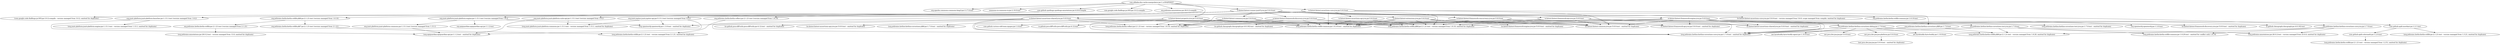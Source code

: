 digraph library {
	"com.alibaba:dns-cache-manipulator:jar:1.x-SNAPSHOT" -> "org.apache.commons:commons-lang3:jar:3.17.0:test" ; 
	"com.alibaba:dns-cache-manipulator:jar:1.x-SNAPSHOT" -> "commons-io:commons-io:jar:2.19.0:test" ; 
	"com.alibaba:dns-cache-manipulator:jar:1.x-SNAPSHOT" -> "com.github.spotbugs:spotbugs-annotations:jar:4.8.6:compile" ; 
	"com.alibaba:dns-cache-manipulator:jar:1.x-SNAPSHOT" -> "com.google.code.findbugs:jsr305:jar:3.0.2:compile" ; 
	"com.alibaba:dns-cache-manipulator:jar:1.x-SNAPSHOT" -> "org.jetbrains:annotations:jar:26.0.2:compile" ; 
	"com.alibaba:dns-cache-manipulator:jar:1.x-SNAPSHOT" -> "io.kotest:kotest-runner-junit5-jvm:jar:5.8.0:test" ; 
	"com.alibaba:dns-cache-manipulator:jar:1.x-SNAPSHOT" -> "io.kotest:kotest-assertions-core-jvm:jar:5.8.0:test" ; 
	"com.alibaba:dns-cache-manipulator:jar:1.x-SNAPSHOT" -> "io.kotest:kotest-property-jvm:jar:5.8.0:test" ; 
	"com.github.spotbugs:spotbugs-annotations:jar:4.8.6:compile" -> "(com.google.code.findbugs:jsr305:jar:3.0.2:compile - version managed from 3.0.2; omitted for duplicate)" ; 
	"io.kotest:kotest-runner-junit5-jvm:jar:5.8.0:test" -> "io.kotest:kotest-framework-api-jvm:jar:5.8.0:test" ; 
	"io.kotest:kotest-runner-junit5-jvm:jar:5.8.0:test" -> "io.kotest:kotest-common-jvm:jar:5.8.0:test" ; 
	"io.kotest:kotest-runner-junit5-jvm:jar:5.8.0:test" -> "io.kotest:kotest-framework-engine-jvm:jar:5.8.0:test" ; 
	"io.kotest:kotest-runner-junit5-jvm:jar:5.8.0:test" -> "io.kotest:kotest-framework-discovery-jvm:jar:5.8.0:test" ; 
	"io.kotest:kotest-runner-junit5-jvm:jar:5.8.0:test" -> "(io.kotest:kotest-assertions-core-jvm:jar:5.8.0:test - version managed from 5.8.0; scope managed from compile; omitted for duplicate)" ; 
	"io.kotest:kotest-runner-junit5-jvm:jar:5.8.0:test" -> "io.kotest:kotest-extensions-jvm:jar:5.8.0:test" ; 
	"io.kotest:kotest-runner-junit5-jvm:jar:5.8.0:test" -> "io.kotest:kotest-framework-concurrency-jvm:jar:5.8.0:test" ; 
	"io.kotest:kotest-runner-junit5-jvm:jar:5.8.0:test" -> "org.jetbrains.kotlinx:kotlinx-coroutines-core-jvm:jar:1.7.0:test" ; 
	"io.kotest:kotest-runner-junit5-jvm:jar:5.8.0:test" -> "org.junit.platform:junit-platform-engine:jar:1.13.1:test (version managed from 1.8.2)" ; 
	"io.kotest:kotest-runner-junit5-jvm:jar:5.8.0:test" -> "org.junit.platform:junit-platform-suite-api:jar:1.13.1:test (version managed from 1.8.2)" ; 
	"io.kotest:kotest-runner-junit5-jvm:jar:5.8.0:test" -> "org.junit.platform:junit-platform-launcher:jar:1.13.1:test (version managed from 1.8.2)" ; 
	"io.kotest:kotest-runner-junit5-jvm:jar:5.8.0:test" -> "org.junit.jupiter:junit-jupiter-api:jar:5.13.1:test (version managed from 5.8.2)" ; 
	"io.kotest:kotest-runner-junit5-jvm:jar:5.8.0:test" -> "org.jetbrains.kotlin:kotlin-stdlib-jdk8:jar:2.1.21:test (version managed from 1.8.10)" ; 
	"io.kotest:kotest-runner-junit5-jvm:jar:5.8.0:test" -> "org.jetbrains.kotlin:kotlin-stdlib-common:jar:1.8.10:test" ; 
	"io.kotest:kotest-runner-junit5-jvm:jar:5.8.0:test" -> "org.jetbrains.kotlin:kotlin-reflect:jar:2.1.21:test (version managed from 1.8.10)" ; 
	"io.kotest:kotest-framework-api-jvm:jar:5.8.0:test" -> "(org.jetbrains.kotlin:kotlin-stdlib-jdk8:jar:2.1.21:test - version managed from 1.8.10; omitted for duplicate)" ; 
	"io.kotest:kotest-framework-api-jvm:jar:5.8.0:test" -> "(org.jetbrains.kotlinx:kotlinx-coroutines-core-jvm:jar:1.7.0:test - omitted for duplicate)" ; 
	"io.kotest:kotest-framework-api-jvm:jar:5.8.0:test" -> "(io.kotest:kotest-assertions-shared-jvm:jar:5.8.0:test - omitted for duplicate)" ; 
	"io.kotest:kotest-framework-api-jvm:jar:5.8.0:test" -> "(io.kotest:kotest-common-jvm:jar:5.8.0:test - omitted for duplicate)" ; 
	"io.kotest:kotest-framework-api-jvm:jar:5.8.0:test" -> "org.jetbrains.kotlinx:kotlinx-coroutines-test-jvm:jar:1.7.0:test" ; 
	"io.kotest:kotest-framework-api-jvm:jar:5.8.0:test" -> "(org.jetbrains.kotlin:kotlin-stdlib-common:jar:1.8.10:test - omitted for duplicate)" ; 
	"io.kotest:kotest-framework-api-jvm:jar:5.8.0:test" -> "(org.jetbrains.kotlin:kotlin-reflect:jar:2.1.21:test - version managed from 1.8.10; omitted for duplicate)" ; 
	"org.jetbrains.kotlinx:kotlinx-coroutines-test-jvm:jar:1.7.0:test" -> "(org.jetbrains:annotations:jar:26.0.2:test - version managed from 23.0.0; omitted for duplicate)" ; 
	"org.jetbrains.kotlinx:kotlinx-coroutines-test-jvm:jar:1.7.0:test" -> "(org.jetbrains.kotlin:kotlin-stdlib-jdk8:jar:2.1.21:test - version managed from 1.8.20; omitted for duplicate)" ; 
	"org.jetbrains.kotlinx:kotlinx-coroutines-test-jvm:jar:1.7.0:test" -> "(org.jetbrains.kotlinx:kotlinx-coroutines-core-jvm:jar:1.7.0:test - omitted for duplicate)" ; 
	"org.jetbrains.kotlinx:kotlinx-coroutines-test-jvm:jar:1.7.0:test" -> "(org.jetbrains.kotlin:kotlin-stdlib-common:jar:1.8.20:test - omitted for conflict with 1.8.10)" ; 
	"io.kotest:kotest-common-jvm:jar:5.8.0:test" -> "(org.jetbrains.kotlin:kotlin-stdlib-jdk8:jar:2.1.21:test - version managed from 1.8.10; omitted for duplicate)" ; 
	"io.kotest:kotest-common-jvm:jar:5.8.0:test" -> "(org.jetbrains.kotlin:kotlin-stdlib-common:jar:1.8.10:test - omitted for duplicate)" ; 
	"io.kotest:kotest-common-jvm:jar:5.8.0:test" -> "(org.jetbrains.kotlin:kotlin-reflect:jar:2.1.21:test - version managed from 1.8.10; omitted for duplicate)" ; 
	"io.kotest:kotest-common-jvm:jar:5.8.0:test" -> "(org.jetbrains.kotlinx:kotlinx-coroutines-core-jvm:jar:1.7.0:test - omitted for duplicate)" ; 
	"io.kotest:kotest-framework-engine-jvm:jar:5.8.0:test" -> "io.github.classgraph:classgraph:jar:4.8.162:test" ; 
	"io.kotest:kotest-framework-engine-jvm:jar:5.8.0:test" -> "(io.kotest:kotest-framework-discovery-jvm:jar:5.8.0:test - omitted for duplicate)" ; 
	"io.kotest:kotest-framework-engine-jvm:jar:5.8.0:test" -> "com.github.ajalt:mordant:jar:1.2.1:test" ; 
	"io.kotest:kotest-framework-engine-jvm:jar:5.8.0:test" -> "(org.jetbrains.kotlin:kotlin-stdlib-jdk8:jar:2.1.21:test - version managed from 1.8.10; omitted for duplicate)" ; 
	"io.kotest:kotest-framework-engine-jvm:jar:5.8.0:test" -> "(io.kotest:kotest-assertions-shared-jvm:jar:5.8.0:test - omitted for duplicate)" ; 
	"io.kotest:kotest-framework-engine-jvm:jar:5.8.0:test" -> "(io.kotest:kotest-common-jvm:jar:5.8.0:test - omitted for duplicate)" ; 
	"io.kotest:kotest-framework-engine-jvm:jar:5.8.0:test" -> "(io.kotest:kotest-framework-api-jvm:jar:5.8.0:test - omitted for duplicate)" ; 
	"io.kotest:kotest-framework-engine-jvm:jar:5.8.0:test" -> "(org.jetbrains.kotlin:kotlin-stdlib-common:jar:1.8.10:test - omitted for duplicate)" ; 
	"io.kotest:kotest-framework-engine-jvm:jar:5.8.0:test" -> "(org.jetbrains.kotlinx:kotlinx-coroutines-test-jvm:jar:1.7.0:test - omitted for duplicate)" ; 
	"io.kotest:kotest-framework-engine-jvm:jar:5.8.0:test" -> "org.opentest4j:opentest4j:jar:1.3.0:test" ; 
	"io.kotest:kotest-framework-engine-jvm:jar:5.8.0:test" -> "(org.jetbrains.kotlin:kotlin-reflect:jar:2.1.21:test - version managed from 1.8.10; omitted for duplicate)" ; 
	"io.kotest:kotest-framework-engine-jvm:jar:5.8.0:test" -> "org.jetbrains.kotlinx:kotlinx-coroutines-debug:jar:1.7.0:test" ; 
	"io.kotest:kotest-framework-engine-jvm:jar:5.8.0:test" -> "(org.jetbrains.kotlinx:kotlinx-coroutines-core-jvm:jar:1.7.0:test - omitted for duplicate)" ; 
	"com.github.ajalt:mordant:jar:1.2.1:test" -> "(org.jetbrains.kotlin:kotlin-stdlib:jar:2.1.21:test - version managed from 1.3.21; omitted for duplicate)" ; 
	"com.github.ajalt:mordant:jar:1.2.1:test" -> "com.github.ajalt:colormath:jar:1.2.0:test" ; 
	"com.github.ajalt:colormath:jar:1.2.0:test" -> "(org.jetbrains.kotlin:kotlin-stdlib:jar:2.1.21:test - version managed from 1.2.51; omitted for duplicate)" ; 
	"org.jetbrains.kotlinx:kotlinx-coroutines-debug:jar:1.7.0:test" -> "(org.jetbrains.kotlinx:kotlinx-coroutines-core-jvm:jar:1.7.0:test - omitted for duplicate)" ; 
	"org.jetbrains.kotlinx:kotlinx-coroutines-debug:jar:1.7.0:test" -> "net.java.dev.jna:jna:jar:5.9.0:test" ; 
	"org.jetbrains.kotlinx:kotlinx-coroutines-debug:jar:1.7.0:test" -> "net.java.dev.jna:jna-platform:jar:5.9.0:test" ; 
	"org.jetbrains.kotlinx:kotlinx-coroutines-debug:jar:1.7.0:test" -> "(org.jetbrains.kotlin:kotlin-stdlib-jdk8:jar:2.1.21:test - version managed from 1.8.20; omitted for duplicate)" ; 
	"org.jetbrains.kotlinx:kotlinx-coroutines-debug:jar:1.7.0:test" -> "net.bytebuddy:byte-buddy:jar:1.10.9:test" ; 
	"org.jetbrains.kotlinx:kotlinx-coroutines-debug:jar:1.7.0:test" -> "net.bytebuddy:byte-buddy-agent:jar:1.10.9:test" ; 
	"net.java.dev.jna:jna-platform:jar:5.9.0:test" -> "(net.java.dev.jna:jna:jar:5.9.0:test - omitted for duplicate)" ; 
	"io.kotest:kotest-framework-discovery-jvm:jar:5.8.0:test" -> "(io.kotest:kotest-common-jvm:jar:5.8.0:test - omitted for duplicate)" ; 
	"io.kotest:kotest-framework-discovery-jvm:jar:5.8.0:test" -> "(org.jetbrains.kotlin:kotlin-stdlib-jdk8:jar:2.1.21:test - version managed from 1.8.10; omitted for duplicate)" ; 
	"io.kotest:kotest-framework-discovery-jvm:jar:5.8.0:test" -> "(org.jetbrains.kotlin:kotlin-stdlib-common:jar:1.8.10:test - omitted for duplicate)" ; 
	"io.kotest:kotest-framework-discovery-jvm:jar:5.8.0:test" -> "(org.jetbrains.kotlin:kotlin-reflect:jar:2.1.21:test - version managed from 1.8.10; omitted for duplicate)" ; 
	"io.kotest:kotest-framework-discovery-jvm:jar:5.8.0:test" -> "(io.github.classgraph:classgraph:jar:4.8.162:test - omitted for duplicate)" ; 
	"io.kotest:kotest-extensions-jvm:jar:5.8.0:test" -> "(org.jetbrains.kotlin:kotlin-stdlib-jdk8:jar:2.1.21:test - version managed from 1.8.10; omitted for duplicate)" ; 
	"io.kotest:kotest-extensions-jvm:jar:5.8.0:test" -> "(org.jetbrains.kotlin:kotlin-stdlib-common:jar:1.8.10:test - omitted for duplicate)" ; 
	"io.kotest:kotest-extensions-jvm:jar:5.8.0:test" -> "(org.jetbrains.kotlin:kotlin-reflect:jar:2.1.21:test - version managed from 1.8.10; omitted for duplicate)" ; 
	"io.kotest:kotest-extensions-jvm:jar:5.8.0:test" -> "(io.kotest:kotest-framework-api-jvm:jar:5.8.0:test - omitted for duplicate)" ; 
	"io.kotest:kotest-extensions-jvm:jar:5.8.0:test" -> "(io.kotest:kotest-framework-engine-jvm:jar:5.8.0:test - omitted for duplicate)" ; 
	"io.kotest:kotest-extensions-jvm:jar:5.8.0:test" -> "(io.kotest:kotest-common-jvm:jar:5.8.0:test - omitted for duplicate)" ; 
	"io.kotest:kotest-framework-concurrency-jvm:jar:5.8.0:test" -> "(org.jetbrains.kotlin:kotlin-stdlib-jdk8:jar:2.1.21:test - version managed from 1.8.10; omitted for duplicate)" ; 
	"io.kotest:kotest-framework-concurrency-jvm:jar:5.8.0:test" -> "(org.jetbrains.kotlin:kotlin-stdlib-common:jar:1.8.10:test - omitted for duplicate)" ; 
	"io.kotest:kotest-framework-concurrency-jvm:jar:5.8.0:test" -> "(org.jetbrains.kotlinx:kotlinx-coroutines-core-jvm:jar:1.7.0:test - omitted for duplicate)" ; 
	"io.kotest:kotest-framework-concurrency-jvm:jar:5.8.0:test" -> "(io.kotest:kotest-common-jvm:jar:5.8.0:test - omitted for duplicate)" ; 
	"io.kotest:kotest-framework-concurrency-jvm:jar:5.8.0:test" -> "(io.kotest:kotest-framework-api-jvm:jar:5.8.0:test - omitted for duplicate)" ; 
	"org.jetbrains.kotlinx:kotlinx-coroutines-core-jvm:jar:1.7.0:test" -> "(org.jetbrains:annotations:jar:26.0.2:test - version managed from 23.0.0; omitted for duplicate)" ; 
	"org.jetbrains.kotlinx:kotlinx-coroutines-core-jvm:jar:1.7.0:test" -> "(org.jetbrains.kotlin:kotlin-stdlib-common:jar:1.8.20:test - omitted for conflict with 1.8.10)" ; 
	"org.jetbrains.kotlinx:kotlinx-coroutines-core-jvm:jar:1.7.0:test" -> "(org.jetbrains.kotlin:kotlin-stdlib-jdk8:jar:2.1.21:test - version managed from 1.8.20; omitted for duplicate)" ; 
	"org.junit.platform:junit-platform-engine:jar:1.13.1:test (version managed from 1.8.2)" -> "(org.opentest4j:opentest4j:jar:1.3.0:test - omitted for duplicate)" ; 
	"org.junit.platform:junit-platform-engine:jar:1.13.1:test (version managed from 1.8.2)" -> "org.junit.platform:junit-platform-commons:jar:1.13.1:test (version managed from 1.13.1)" ; 
	"org.junit.platform:junit-platform-engine:jar:1.13.1:test (version managed from 1.8.2)" -> "org.apiguardian:apiguardian-api:jar:1.1.2:test" ; 
	"org.junit.platform:junit-platform-commons:jar:1.13.1:test (version managed from 1.13.1)" -> "(org.apiguardian:apiguardian-api:jar:1.1.2:test - omitted for duplicate)" ; 
	"org.junit.platform:junit-platform-suite-api:jar:1.13.1:test (version managed from 1.8.2)" -> "(org.junit.platform:junit-platform-commons:jar:1.13.1:test - version managed from 1.13.1; omitted for duplicate)" ; 
	"org.junit.platform:junit-platform-suite-api:jar:1.13.1:test (version managed from 1.8.2)" -> "(org.apiguardian:apiguardian-api:jar:1.1.2:test - omitted for duplicate)" ; 
	"org.junit.platform:junit-platform-launcher:jar:1.13.1:test (version managed from 1.8.2)" -> "(org.junit.platform:junit-platform-engine:jar:1.13.1:test - version managed from 1.13.1; omitted for duplicate)" ; 
	"org.junit.platform:junit-platform-launcher:jar:1.13.1:test (version managed from 1.8.2)" -> "(org.apiguardian:apiguardian-api:jar:1.1.2:test - omitted for duplicate)" ; 
	"org.junit.jupiter:junit-jupiter-api:jar:5.13.1:test (version managed from 5.8.2)" -> "(org.opentest4j:opentest4j:jar:1.3.0:test - omitted for duplicate)" ; 
	"org.junit.jupiter:junit-jupiter-api:jar:5.13.1:test (version managed from 5.8.2)" -> "(org.junit.platform:junit-platform-commons:jar:1.13.1:test - version managed from 1.13.1; omitted for duplicate)" ; 
	"org.junit.jupiter:junit-jupiter-api:jar:5.13.1:test (version managed from 5.8.2)" -> "(org.apiguardian:apiguardian-api:jar:1.1.2:test - omitted for duplicate)" ; 
	"org.jetbrains.kotlin:kotlin-stdlib-jdk8:jar:2.1.21:test (version managed from 1.8.10)" -> "org.jetbrains.kotlin:kotlin-stdlib:jar:2.1.21:test (version managed from 2.1.21)" ; 
	"org.jetbrains.kotlin:kotlin-stdlib-jdk8:jar:2.1.21:test (version managed from 1.8.10)" -> "org.jetbrains.kotlin:kotlin-stdlib-jdk7:jar:2.1.21:test (version managed from 2.1.21)" ; 
	"org.jetbrains.kotlin:kotlin-stdlib:jar:2.1.21:test (version managed from 2.1.21)" -> "(org.jetbrains:annotations:jar:26.0.2:test - version managed from 13.0; omitted for duplicate)" ; 
	"org.jetbrains.kotlin:kotlin-stdlib-jdk7:jar:2.1.21:test (version managed from 2.1.21)" -> "(org.jetbrains.kotlin:kotlin-stdlib:jar:2.1.21:test - version managed from 2.1.21; omitted for duplicate)" ; 
	"org.jetbrains.kotlin:kotlin-reflect:jar:2.1.21:test (version managed from 1.8.10)" -> "(org.jetbrains.kotlin:kotlin-stdlib:jar:2.1.21:test - version managed from 2.1.21; omitted for duplicate)" ; 
	"io.kotest:kotest-assertions-core-jvm:jar:5.8.0:test" -> "(org.jetbrains.kotlin:kotlin-stdlib-jdk8:jar:2.1.21:test - version managed from 1.8.10; omitted for duplicate)" ; 
	"io.kotest:kotest-assertions-core-jvm:jar:5.8.0:test" -> "io.kotest:kotest-assertions-shared-jvm:jar:5.8.0:test" ; 
	"io.kotest:kotest-assertions-core-jvm:jar:5.8.0:test" -> "(org.jetbrains.kotlin:kotlin-stdlib-common:jar:1.8.10:test - omitted for duplicate)" ; 
	"io.kotest:kotest-assertions-core-jvm:jar:5.8.0:test" -> "org.jetbrains.kotlinx:kotlinx-coroutines-jdk8:jar:1.7.0:test" ; 
	"io.kotest:kotest-assertions-core-jvm:jar:5.8.0:test" -> "(org.jetbrains.kotlin:kotlin-reflect:jar:2.1.21:test - version managed from 1.8.10; omitted for duplicate)" ; 
	"io.kotest:kotest-assertions-core-jvm:jar:5.8.0:test" -> "(io.kotest:kotest-common-jvm:jar:5.8.0:test - omitted for duplicate)" ; 
	"io.kotest:kotest-assertions-core-jvm:jar:5.8.0:test" -> "io.kotest:kotest-assertions-api-jvm:jar:5.8.0:test" ; 
	"io.kotest:kotest-assertions-core-jvm:jar:5.8.0:test" -> "(org.jetbrains.kotlinx:kotlinx-coroutines-core-jvm:jar:1.7.0:test - omitted for duplicate)" ; 
	"io.kotest:kotest-assertions-shared-jvm:jar:5.8.0:test" -> "(org.jetbrains.kotlin:kotlin-stdlib-jdk8:jar:2.1.21:test - version managed from 1.8.10; omitted for duplicate)" ; 
	"io.kotest:kotest-assertions-shared-jvm:jar:5.8.0:test" -> "(io.kotest:kotest-assertions-api-jvm:jar:5.8.0:test - omitted for duplicate)" ; 
	"io.kotest:kotest-assertions-shared-jvm:jar:5.8.0:test" -> "(org.jetbrains.kotlin:kotlin-stdlib-common:jar:1.8.10:test - omitted for duplicate)" ; 
	"io.kotest:kotest-assertions-shared-jvm:jar:5.8.0:test" -> "(org.jetbrains.kotlinx:kotlinx-coroutines-jdk8:jar:1.7.0:test - omitted for duplicate)" ; 
	"io.kotest:kotest-assertions-shared-jvm:jar:5.8.0:test" -> "(io.github.java-diff-utils:java-diff-utils:jar:4.12:test - omitted for duplicate)" ; 
	"io.kotest:kotest-assertions-shared-jvm:jar:5.8.0:test" -> "(org.opentest4j:opentest4j:jar:1.3.0:test - omitted for duplicate)" ; 
	"io.kotest:kotest-assertions-shared-jvm:jar:5.8.0:test" -> "(org.jetbrains.kotlin:kotlin-reflect:jar:2.1.21:test - version managed from 1.8.10; omitted for duplicate)" ; 
	"io.kotest:kotest-assertions-shared-jvm:jar:5.8.0:test" -> "(io.kotest:kotest-common-jvm:jar:5.8.0:test - omitted for duplicate)" ; 
	"io.kotest:kotest-assertions-shared-jvm:jar:5.8.0:test" -> "(org.jetbrains.kotlinx:kotlinx-coroutines-core-jvm:jar:1.7.0:test - omitted for duplicate)" ; 
	"org.jetbrains.kotlinx:kotlinx-coroutines-jdk8:jar:1.7.0:test" -> "(org.jetbrains.kotlinx:kotlinx-coroutines-core-jvm:jar:1.7.0:test - omitted for duplicate)" ; 
	"org.jetbrains.kotlinx:kotlinx-coroutines-jdk8:jar:1.7.0:test" -> "(org.jetbrains.kotlin:kotlin-stdlib-jdk8:jar:2.1.21:test - version managed from 1.8.20; omitted for duplicate)" ; 
	"io.kotest:kotest-assertions-api-jvm:jar:5.8.0:test" -> "(org.jetbrains.kotlin:kotlin-stdlib-jdk8:jar:2.1.21:test - version managed from 1.8.10; omitted for duplicate)" ; 
	"io.kotest:kotest-assertions-api-jvm:jar:5.8.0:test" -> "(org.jetbrains.kotlin:kotlin-stdlib-common:jar:1.8.10:test - omitted for duplicate)" ; 
	"io.kotest:kotest-property-jvm:jar:5.8.0:test" -> "com.github.curious-odd-man:rgxgen:jar:1.4:test" ; 
	"io.kotest:kotest-property-jvm:jar:5.8.0:test" -> "(org.jetbrains.kotlin:kotlin-stdlib-jdk8:jar:2.1.21:test - version managed from 1.8.10; omitted for duplicate)" ; 
	"io.kotest:kotest-property-jvm:jar:5.8.0:test" -> "(io.kotest:kotest-common-jvm:jar:5.8.0:test - omitted for duplicate)" ; 
	"io.kotest:kotest-property-jvm:jar:5.8.0:test" -> "(io.kotest:kotest-assertions-shared-jvm:jar:5.8.0:test - omitted for duplicate)" ; 
	"io.kotest:kotest-property-jvm:jar:5.8.0:test" -> "(org.jetbrains.kotlin:kotlin-stdlib-common:jar:1.8.10:test - omitted for duplicate)" ; 
	"io.kotest:kotest-property-jvm:jar:5.8.0:test" -> "io.github.java-diff-utils:java-diff-utils:jar:4.12:test" ; 
	"io.kotest:kotest-property-jvm:jar:5.8.0:test" -> "(org.jetbrains.kotlin:kotlin-reflect:jar:2.1.21:test - version managed from 1.8.10; omitted for duplicate)" ; 
	"io.kotest:kotest-property-jvm:jar:5.8.0:test" -> "(org.jetbrains.kotlinx:kotlinx-coroutines-core-jvm:jar:1.7.0:test - omitted for duplicate)" ; 
}
digraph tool {
	"com.alibaba:dns-cache-manipulator-tool:jar:1.x-SNAPSHOT" -> "com.alibaba:dns-cache-manipulator:jar:1.x-SNAPSHOT:compile" ; 
	"com.alibaba:dns-cache-manipulator-tool:jar:1.x-SNAPSHOT" -> "commons-cli:commons-cli:jar:1.9.0:compile" ; 
	"com.alibaba:dns-cache-manipulator-tool:jar:1.x-SNAPSHOT" -> "org.apache.commons:commons-lang3:jar:3.17.0:test" ; 
	"com.alibaba:dns-cache-manipulator-tool:jar:1.x-SNAPSHOT" -> "commons-io:commons-io:jar:2.19.0:test" ; 
	"com.alibaba:dns-cache-manipulator-tool:jar:1.x-SNAPSHOT" -> "org.apache.maven:maven-artifact:jar:3.9.10:test" ; 
	"com.alibaba:dns-cache-manipulator-tool:jar:1.x-SNAPSHOT" -> "com.github.spotbugs:spotbugs-annotations:jar:4.8.6:compile" ; 
	"com.alibaba:dns-cache-manipulator-tool:jar:1.x-SNAPSHOT" -> "com.google.code.findbugs:jsr305:jar:3.0.2:compile" ; 
	"com.alibaba:dns-cache-manipulator-tool:jar:1.x-SNAPSHOT" -> "org.jetbrains:annotations:jar:26.0.2:compile" ; 
	"com.alibaba:dns-cache-manipulator-tool:jar:1.x-SNAPSHOT" -> "io.kotest:kotest-runner-junit5-jvm:jar:5.8.0:test" ; 
	"com.alibaba:dns-cache-manipulator-tool:jar:1.x-SNAPSHOT" -> "io.kotest:kotest-assertions-core-jvm:jar:5.8.0:test" ; 
	"com.alibaba:dns-cache-manipulator-tool:jar:1.x-SNAPSHOT" -> "io.kotest:kotest-property-jvm:jar:5.8.0:test" ; 
	"org.apache.maven:maven-artifact:jar:3.9.10:test" -> "org.codehaus.plexus:plexus-utils:jar:3.6.0:test" ; 
	"com.github.spotbugs:spotbugs-annotations:jar:4.8.6:compile" -> "(com.google.code.findbugs:jsr305:jar:3.0.2:compile - version managed from 3.0.2; omitted for duplicate)" ; 
	"io.kotest:kotest-runner-junit5-jvm:jar:5.8.0:test" -> "io.kotest:kotest-framework-api-jvm:jar:5.8.0:test" ; 
	"io.kotest:kotest-runner-junit5-jvm:jar:5.8.0:test" -> "io.kotest:kotest-common-jvm:jar:5.8.0:test" ; 
	"io.kotest:kotest-runner-junit5-jvm:jar:5.8.0:test" -> "io.kotest:kotest-framework-engine-jvm:jar:5.8.0:test" ; 
	"io.kotest:kotest-runner-junit5-jvm:jar:5.8.0:test" -> "io.kotest:kotest-framework-discovery-jvm:jar:5.8.0:test" ; 
	"io.kotest:kotest-runner-junit5-jvm:jar:5.8.0:test" -> "(io.kotest:kotest-assertions-core-jvm:jar:5.8.0:test - version managed from 5.8.0; scope managed from compile; omitted for duplicate)" ; 
	"io.kotest:kotest-runner-junit5-jvm:jar:5.8.0:test" -> "io.kotest:kotest-extensions-jvm:jar:5.8.0:test" ; 
	"io.kotest:kotest-runner-junit5-jvm:jar:5.8.0:test" -> "io.kotest:kotest-framework-concurrency-jvm:jar:5.8.0:test" ; 
	"io.kotest:kotest-runner-junit5-jvm:jar:5.8.0:test" -> "org.jetbrains.kotlinx:kotlinx-coroutines-core-jvm:jar:1.7.0:test" ; 
	"io.kotest:kotest-runner-junit5-jvm:jar:5.8.0:test" -> "org.junit.platform:junit-platform-engine:jar:1.13.1:test (version managed from 1.8.2)" ; 
	"io.kotest:kotest-runner-junit5-jvm:jar:5.8.0:test" -> "org.junit.platform:junit-platform-suite-api:jar:1.13.1:test (version managed from 1.8.2)" ; 
	"io.kotest:kotest-runner-junit5-jvm:jar:5.8.0:test" -> "org.junit.platform:junit-platform-launcher:jar:1.13.1:test (version managed from 1.8.2)" ; 
	"io.kotest:kotest-runner-junit5-jvm:jar:5.8.0:test" -> "org.junit.jupiter:junit-jupiter-api:jar:5.13.1:test (version managed from 5.8.2)" ; 
	"io.kotest:kotest-runner-junit5-jvm:jar:5.8.0:test" -> "org.jetbrains.kotlin:kotlin-stdlib-jdk8:jar:2.1.21:test (version managed from 1.8.10)" ; 
	"io.kotest:kotest-runner-junit5-jvm:jar:5.8.0:test" -> "org.jetbrains.kotlin:kotlin-stdlib-common:jar:1.8.10:test" ; 
	"io.kotest:kotest-runner-junit5-jvm:jar:5.8.0:test" -> "org.jetbrains.kotlin:kotlin-reflect:jar:2.1.21:test (version managed from 1.8.10)" ; 
	"io.kotest:kotest-framework-api-jvm:jar:5.8.0:test" -> "(org.jetbrains.kotlin:kotlin-stdlib-jdk8:jar:2.1.21:test - version managed from 1.8.10; omitted for duplicate)" ; 
	"io.kotest:kotest-framework-api-jvm:jar:5.8.0:test" -> "(org.jetbrains.kotlinx:kotlinx-coroutines-core-jvm:jar:1.7.0:test - omitted for duplicate)" ; 
	"io.kotest:kotest-framework-api-jvm:jar:5.8.0:test" -> "(io.kotest:kotest-assertions-shared-jvm:jar:5.8.0:test - omitted for duplicate)" ; 
	"io.kotest:kotest-framework-api-jvm:jar:5.8.0:test" -> "(io.kotest:kotest-common-jvm:jar:5.8.0:test - omitted for duplicate)" ; 
	"io.kotest:kotest-framework-api-jvm:jar:5.8.0:test" -> "org.jetbrains.kotlinx:kotlinx-coroutines-test-jvm:jar:1.7.0:test" ; 
	"io.kotest:kotest-framework-api-jvm:jar:5.8.0:test" -> "(org.jetbrains.kotlin:kotlin-stdlib-common:jar:1.8.10:test - omitted for duplicate)" ; 
	"io.kotest:kotest-framework-api-jvm:jar:5.8.0:test" -> "(org.jetbrains.kotlin:kotlin-reflect:jar:2.1.21:test - version managed from 1.8.10; omitted for duplicate)" ; 
	"org.jetbrains.kotlinx:kotlinx-coroutines-test-jvm:jar:1.7.0:test" -> "(org.jetbrains:annotations:jar:26.0.2:test - version managed from 23.0.0; omitted for duplicate)" ; 
	"org.jetbrains.kotlinx:kotlinx-coroutines-test-jvm:jar:1.7.0:test" -> "(org.jetbrains.kotlin:kotlin-stdlib-jdk8:jar:2.1.21:test - version managed from 1.8.20; omitted for duplicate)" ; 
	"org.jetbrains.kotlinx:kotlinx-coroutines-test-jvm:jar:1.7.0:test" -> "(org.jetbrains.kotlinx:kotlinx-coroutines-core-jvm:jar:1.7.0:test - omitted for duplicate)" ; 
	"org.jetbrains.kotlinx:kotlinx-coroutines-test-jvm:jar:1.7.0:test" -> "(org.jetbrains.kotlin:kotlin-stdlib-common:jar:1.8.20:test - omitted for conflict with 1.8.10)" ; 
	"io.kotest:kotest-common-jvm:jar:5.8.0:test" -> "(org.jetbrains.kotlin:kotlin-stdlib-jdk8:jar:2.1.21:test - version managed from 1.8.10; omitted for duplicate)" ; 
	"io.kotest:kotest-common-jvm:jar:5.8.0:test" -> "(org.jetbrains.kotlin:kotlin-stdlib-common:jar:1.8.10:test - omitted for duplicate)" ; 
	"io.kotest:kotest-common-jvm:jar:5.8.0:test" -> "(org.jetbrains.kotlin:kotlin-reflect:jar:2.1.21:test - version managed from 1.8.10; omitted for duplicate)" ; 
	"io.kotest:kotest-common-jvm:jar:5.8.0:test" -> "(org.jetbrains.kotlinx:kotlinx-coroutines-core-jvm:jar:1.7.0:test - omitted for duplicate)" ; 
	"io.kotest:kotest-framework-engine-jvm:jar:5.8.0:test" -> "io.github.classgraph:classgraph:jar:4.8.162:test" ; 
	"io.kotest:kotest-framework-engine-jvm:jar:5.8.0:test" -> "(io.kotest:kotest-framework-discovery-jvm:jar:5.8.0:test - omitted for duplicate)" ; 
	"io.kotest:kotest-framework-engine-jvm:jar:5.8.0:test" -> "com.github.ajalt:mordant:jar:1.2.1:test" ; 
	"io.kotest:kotest-framework-engine-jvm:jar:5.8.0:test" -> "(org.jetbrains.kotlin:kotlin-stdlib-jdk8:jar:2.1.21:test - version managed from 1.8.10; omitted for duplicate)" ; 
	"io.kotest:kotest-framework-engine-jvm:jar:5.8.0:test" -> "(io.kotest:kotest-assertions-shared-jvm:jar:5.8.0:test - omitted for duplicate)" ; 
	"io.kotest:kotest-framework-engine-jvm:jar:5.8.0:test" -> "(io.kotest:kotest-common-jvm:jar:5.8.0:test - omitted for duplicate)" ; 
	"io.kotest:kotest-framework-engine-jvm:jar:5.8.0:test" -> "(io.kotest:kotest-framework-api-jvm:jar:5.8.0:test - omitted for duplicate)" ; 
	"io.kotest:kotest-framework-engine-jvm:jar:5.8.0:test" -> "(org.jetbrains.kotlin:kotlin-stdlib-common:jar:1.8.10:test - omitted for duplicate)" ; 
	"io.kotest:kotest-framework-engine-jvm:jar:5.8.0:test" -> "(org.jetbrains.kotlinx:kotlinx-coroutines-test-jvm:jar:1.7.0:test - omitted for duplicate)" ; 
	"io.kotest:kotest-framework-engine-jvm:jar:5.8.0:test" -> "org.opentest4j:opentest4j:jar:1.3.0:test" ; 
	"io.kotest:kotest-framework-engine-jvm:jar:5.8.0:test" -> "(org.jetbrains.kotlin:kotlin-reflect:jar:2.1.21:test - version managed from 1.8.10; omitted for duplicate)" ; 
	"io.kotest:kotest-framework-engine-jvm:jar:5.8.0:test" -> "org.jetbrains.kotlinx:kotlinx-coroutines-debug:jar:1.7.0:test" ; 
	"io.kotest:kotest-framework-engine-jvm:jar:5.8.0:test" -> "(org.jetbrains.kotlinx:kotlinx-coroutines-core-jvm:jar:1.7.0:test - omitted for duplicate)" ; 
	"com.github.ajalt:mordant:jar:1.2.1:test" -> "(org.jetbrains.kotlin:kotlin-stdlib:jar:2.1.21:test - version managed from 1.3.21; omitted for duplicate)" ; 
	"com.github.ajalt:mordant:jar:1.2.1:test" -> "com.github.ajalt:colormath:jar:1.2.0:test" ; 
	"com.github.ajalt:colormath:jar:1.2.0:test" -> "(org.jetbrains.kotlin:kotlin-stdlib:jar:2.1.21:test - version managed from 1.2.51; omitted for duplicate)" ; 
	"org.jetbrains.kotlinx:kotlinx-coroutines-debug:jar:1.7.0:test" -> "(org.jetbrains.kotlinx:kotlinx-coroutines-core-jvm:jar:1.7.0:test - omitted for duplicate)" ; 
	"org.jetbrains.kotlinx:kotlinx-coroutines-debug:jar:1.7.0:test" -> "net.java.dev.jna:jna:jar:5.9.0:test" ; 
	"org.jetbrains.kotlinx:kotlinx-coroutines-debug:jar:1.7.0:test" -> "net.java.dev.jna:jna-platform:jar:5.9.0:test" ; 
	"org.jetbrains.kotlinx:kotlinx-coroutines-debug:jar:1.7.0:test" -> "(org.jetbrains.kotlin:kotlin-stdlib-jdk8:jar:2.1.21:test - version managed from 1.8.20; omitted for duplicate)" ; 
	"org.jetbrains.kotlinx:kotlinx-coroutines-debug:jar:1.7.0:test" -> "net.bytebuddy:byte-buddy:jar:1.10.9:test" ; 
	"org.jetbrains.kotlinx:kotlinx-coroutines-debug:jar:1.7.0:test" -> "net.bytebuddy:byte-buddy-agent:jar:1.10.9:test" ; 
	"net.java.dev.jna:jna-platform:jar:5.9.0:test" -> "(net.java.dev.jna:jna:jar:5.9.0:test - omitted for duplicate)" ; 
	"io.kotest:kotest-framework-discovery-jvm:jar:5.8.0:test" -> "(io.kotest:kotest-common-jvm:jar:5.8.0:test - omitted for duplicate)" ; 
	"io.kotest:kotest-framework-discovery-jvm:jar:5.8.0:test" -> "(org.jetbrains.kotlin:kotlin-stdlib-jdk8:jar:2.1.21:test - version managed from 1.8.10; omitted for duplicate)" ; 
	"io.kotest:kotest-framework-discovery-jvm:jar:5.8.0:test" -> "(org.jetbrains.kotlin:kotlin-stdlib-common:jar:1.8.10:test - omitted for duplicate)" ; 
	"io.kotest:kotest-framework-discovery-jvm:jar:5.8.0:test" -> "(org.jetbrains.kotlin:kotlin-reflect:jar:2.1.21:test - version managed from 1.8.10; omitted for duplicate)" ; 
	"io.kotest:kotest-framework-discovery-jvm:jar:5.8.0:test" -> "(io.github.classgraph:classgraph:jar:4.8.162:test - omitted for duplicate)" ; 
	"io.kotest:kotest-extensions-jvm:jar:5.8.0:test" -> "(org.jetbrains.kotlin:kotlin-stdlib-jdk8:jar:2.1.21:test - version managed from 1.8.10; omitted for duplicate)" ; 
	"io.kotest:kotest-extensions-jvm:jar:5.8.0:test" -> "(org.jetbrains.kotlin:kotlin-stdlib-common:jar:1.8.10:test - omitted for duplicate)" ; 
	"io.kotest:kotest-extensions-jvm:jar:5.8.0:test" -> "(org.jetbrains.kotlin:kotlin-reflect:jar:2.1.21:test - version managed from 1.8.10; omitted for duplicate)" ; 
	"io.kotest:kotest-extensions-jvm:jar:5.8.0:test" -> "(io.kotest:kotest-framework-api-jvm:jar:5.8.0:test - omitted for duplicate)" ; 
	"io.kotest:kotest-extensions-jvm:jar:5.8.0:test" -> "(io.kotest:kotest-framework-engine-jvm:jar:5.8.0:test - omitted for duplicate)" ; 
	"io.kotest:kotest-extensions-jvm:jar:5.8.0:test" -> "(io.kotest:kotest-common-jvm:jar:5.8.0:test - omitted for duplicate)" ; 
	"io.kotest:kotest-framework-concurrency-jvm:jar:5.8.0:test" -> "(org.jetbrains.kotlin:kotlin-stdlib-jdk8:jar:2.1.21:test - version managed from 1.8.10; omitted for duplicate)" ; 
	"io.kotest:kotest-framework-concurrency-jvm:jar:5.8.0:test" -> "(org.jetbrains.kotlin:kotlin-stdlib-common:jar:1.8.10:test - omitted for duplicate)" ; 
	"io.kotest:kotest-framework-concurrency-jvm:jar:5.8.0:test" -> "(org.jetbrains.kotlinx:kotlinx-coroutines-core-jvm:jar:1.7.0:test - omitted for duplicate)" ; 
	"io.kotest:kotest-framework-concurrency-jvm:jar:5.8.0:test" -> "(io.kotest:kotest-common-jvm:jar:5.8.0:test - omitted for duplicate)" ; 
	"io.kotest:kotest-framework-concurrency-jvm:jar:5.8.0:test" -> "(io.kotest:kotest-framework-api-jvm:jar:5.8.0:test - omitted for duplicate)" ; 
	"org.jetbrains.kotlinx:kotlinx-coroutines-core-jvm:jar:1.7.0:test" -> "(org.jetbrains:annotations:jar:26.0.2:test - version managed from 23.0.0; omitted for duplicate)" ; 
	"org.jetbrains.kotlinx:kotlinx-coroutines-core-jvm:jar:1.7.0:test" -> "(org.jetbrains.kotlin:kotlin-stdlib-common:jar:1.8.20:test - omitted for conflict with 1.8.10)" ; 
	"org.jetbrains.kotlinx:kotlinx-coroutines-core-jvm:jar:1.7.0:test" -> "(org.jetbrains.kotlin:kotlin-stdlib-jdk8:jar:2.1.21:test - version managed from 1.8.20; omitted for duplicate)" ; 
	"org.junit.platform:junit-platform-engine:jar:1.13.1:test (version managed from 1.8.2)" -> "(org.opentest4j:opentest4j:jar:1.3.0:test - omitted for duplicate)" ; 
	"org.junit.platform:junit-platform-engine:jar:1.13.1:test (version managed from 1.8.2)" -> "org.junit.platform:junit-platform-commons:jar:1.13.1:test (version managed from 1.13.1)" ; 
	"org.junit.platform:junit-platform-engine:jar:1.13.1:test (version managed from 1.8.2)" -> "org.apiguardian:apiguardian-api:jar:1.1.2:test" ; 
	"org.junit.platform:junit-platform-commons:jar:1.13.1:test (version managed from 1.13.1)" -> "(org.apiguardian:apiguardian-api:jar:1.1.2:test - omitted for duplicate)" ; 
	"org.junit.platform:junit-platform-suite-api:jar:1.13.1:test (version managed from 1.8.2)" -> "(org.junit.platform:junit-platform-commons:jar:1.13.1:test - version managed from 1.13.1; omitted for duplicate)" ; 
	"org.junit.platform:junit-platform-suite-api:jar:1.13.1:test (version managed from 1.8.2)" -> "(org.apiguardian:apiguardian-api:jar:1.1.2:test - omitted for duplicate)" ; 
	"org.junit.platform:junit-platform-launcher:jar:1.13.1:test (version managed from 1.8.2)" -> "(org.junit.platform:junit-platform-engine:jar:1.13.1:test - version managed from 1.13.1; omitted for duplicate)" ; 
	"org.junit.platform:junit-platform-launcher:jar:1.13.1:test (version managed from 1.8.2)" -> "(org.apiguardian:apiguardian-api:jar:1.1.2:test - omitted for duplicate)" ; 
	"org.junit.jupiter:junit-jupiter-api:jar:5.13.1:test (version managed from 5.8.2)" -> "(org.opentest4j:opentest4j:jar:1.3.0:test - omitted for duplicate)" ; 
	"org.junit.jupiter:junit-jupiter-api:jar:5.13.1:test (version managed from 5.8.2)" -> "(org.junit.platform:junit-platform-commons:jar:1.13.1:test - version managed from 1.13.1; omitted for duplicate)" ; 
	"org.junit.jupiter:junit-jupiter-api:jar:5.13.1:test (version managed from 5.8.2)" -> "(org.apiguardian:apiguardian-api:jar:1.1.2:test - omitted for duplicate)" ; 
	"org.jetbrains.kotlin:kotlin-stdlib-jdk8:jar:2.1.21:test (version managed from 1.8.10)" -> "org.jetbrains.kotlin:kotlin-stdlib:jar:2.1.21:test (version managed from 2.1.21)" ; 
	"org.jetbrains.kotlin:kotlin-stdlib-jdk8:jar:2.1.21:test (version managed from 1.8.10)" -> "org.jetbrains.kotlin:kotlin-stdlib-jdk7:jar:2.1.21:test (version managed from 2.1.21)" ; 
	"org.jetbrains.kotlin:kotlin-stdlib:jar:2.1.21:test (version managed from 2.1.21)" -> "(org.jetbrains:annotations:jar:26.0.2:test - version managed from 13.0; omitted for duplicate)" ; 
	"org.jetbrains.kotlin:kotlin-stdlib-jdk7:jar:2.1.21:test (version managed from 2.1.21)" -> "(org.jetbrains.kotlin:kotlin-stdlib:jar:2.1.21:test - version managed from 2.1.21; omitted for duplicate)" ; 
	"org.jetbrains.kotlin:kotlin-reflect:jar:2.1.21:test (version managed from 1.8.10)" -> "(org.jetbrains.kotlin:kotlin-stdlib:jar:2.1.21:test - version managed from 2.1.21; omitted for duplicate)" ; 
	"io.kotest:kotest-assertions-core-jvm:jar:5.8.0:test" -> "(org.jetbrains.kotlin:kotlin-stdlib-jdk8:jar:2.1.21:test - version managed from 1.8.10; omitted for duplicate)" ; 
	"io.kotest:kotest-assertions-core-jvm:jar:5.8.0:test" -> "io.kotest:kotest-assertions-shared-jvm:jar:5.8.0:test" ; 
	"io.kotest:kotest-assertions-core-jvm:jar:5.8.0:test" -> "(org.jetbrains.kotlin:kotlin-stdlib-common:jar:1.8.10:test - omitted for duplicate)" ; 
	"io.kotest:kotest-assertions-core-jvm:jar:5.8.0:test" -> "org.jetbrains.kotlinx:kotlinx-coroutines-jdk8:jar:1.7.0:test" ; 
	"io.kotest:kotest-assertions-core-jvm:jar:5.8.0:test" -> "(org.jetbrains.kotlin:kotlin-reflect:jar:2.1.21:test - version managed from 1.8.10; omitted for duplicate)" ; 
	"io.kotest:kotest-assertions-core-jvm:jar:5.8.0:test" -> "(io.kotest:kotest-common-jvm:jar:5.8.0:test - omitted for duplicate)" ; 
	"io.kotest:kotest-assertions-core-jvm:jar:5.8.0:test" -> "io.kotest:kotest-assertions-api-jvm:jar:5.8.0:test" ; 
	"io.kotest:kotest-assertions-core-jvm:jar:5.8.0:test" -> "(org.jetbrains.kotlinx:kotlinx-coroutines-core-jvm:jar:1.7.0:test - omitted for duplicate)" ; 
	"io.kotest:kotest-assertions-shared-jvm:jar:5.8.0:test" -> "(org.jetbrains.kotlin:kotlin-stdlib-jdk8:jar:2.1.21:test - version managed from 1.8.10; omitted for duplicate)" ; 
	"io.kotest:kotest-assertions-shared-jvm:jar:5.8.0:test" -> "(io.kotest:kotest-assertions-api-jvm:jar:5.8.0:test - omitted for duplicate)" ; 
	"io.kotest:kotest-assertions-shared-jvm:jar:5.8.0:test" -> "(org.jetbrains.kotlin:kotlin-stdlib-common:jar:1.8.10:test - omitted for duplicate)" ; 
	"io.kotest:kotest-assertions-shared-jvm:jar:5.8.0:test" -> "(org.jetbrains.kotlinx:kotlinx-coroutines-jdk8:jar:1.7.0:test - omitted for duplicate)" ; 
	"io.kotest:kotest-assertions-shared-jvm:jar:5.8.0:test" -> "(io.github.java-diff-utils:java-diff-utils:jar:4.12:test - omitted for duplicate)" ; 
	"io.kotest:kotest-assertions-shared-jvm:jar:5.8.0:test" -> "(org.opentest4j:opentest4j:jar:1.3.0:test - omitted for duplicate)" ; 
	"io.kotest:kotest-assertions-shared-jvm:jar:5.8.0:test" -> "(org.jetbrains.kotlin:kotlin-reflect:jar:2.1.21:test - version managed from 1.8.10; omitted for duplicate)" ; 
	"io.kotest:kotest-assertions-shared-jvm:jar:5.8.0:test" -> "(io.kotest:kotest-common-jvm:jar:5.8.0:test - omitted for duplicate)" ; 
	"io.kotest:kotest-assertions-shared-jvm:jar:5.8.0:test" -> "(org.jetbrains.kotlinx:kotlinx-coroutines-core-jvm:jar:1.7.0:test - omitted for duplicate)" ; 
	"org.jetbrains.kotlinx:kotlinx-coroutines-jdk8:jar:1.7.0:test" -> "(org.jetbrains.kotlinx:kotlinx-coroutines-core-jvm:jar:1.7.0:test - omitted for duplicate)" ; 
	"org.jetbrains.kotlinx:kotlinx-coroutines-jdk8:jar:1.7.0:test" -> "(org.jetbrains.kotlin:kotlin-stdlib-jdk8:jar:2.1.21:test - version managed from 1.8.20; omitted for duplicate)" ; 
	"io.kotest:kotest-assertions-api-jvm:jar:5.8.0:test" -> "(org.jetbrains.kotlin:kotlin-stdlib-jdk8:jar:2.1.21:test - version managed from 1.8.10; omitted for duplicate)" ; 
	"io.kotest:kotest-assertions-api-jvm:jar:5.8.0:test" -> "(org.jetbrains.kotlin:kotlin-stdlib-common:jar:1.8.10:test - omitted for duplicate)" ; 
	"io.kotest:kotest-property-jvm:jar:5.8.0:test" -> "com.github.curious-odd-man:rgxgen:jar:1.4:test" ; 
	"io.kotest:kotest-property-jvm:jar:5.8.0:test" -> "(org.jetbrains.kotlin:kotlin-stdlib-jdk8:jar:2.1.21:test - version managed from 1.8.10; omitted for duplicate)" ; 
	"io.kotest:kotest-property-jvm:jar:5.8.0:test" -> "(io.kotest:kotest-common-jvm:jar:5.8.0:test - omitted for duplicate)" ; 
	"io.kotest:kotest-property-jvm:jar:5.8.0:test" -> "(io.kotest:kotest-assertions-shared-jvm:jar:5.8.0:test - omitted for duplicate)" ; 
	"io.kotest:kotest-property-jvm:jar:5.8.0:test" -> "(org.jetbrains.kotlin:kotlin-stdlib-common:jar:1.8.10:test - omitted for duplicate)" ; 
	"io.kotest:kotest-property-jvm:jar:5.8.0:test" -> "io.github.java-diff-utils:java-diff-utils:jar:4.12:test" ; 
	"io.kotest:kotest-property-jvm:jar:5.8.0:test" -> "(org.jetbrains.kotlin:kotlin-reflect:jar:2.1.21:test - version managed from 1.8.10; omitted for duplicate)" ; 
	"io.kotest:kotest-property-jvm:jar:5.8.0:test" -> "(org.jetbrains.kotlinx:kotlinx-coroutines-core-jvm:jar:1.7.0:test - omitted for duplicate)" ; 
}
